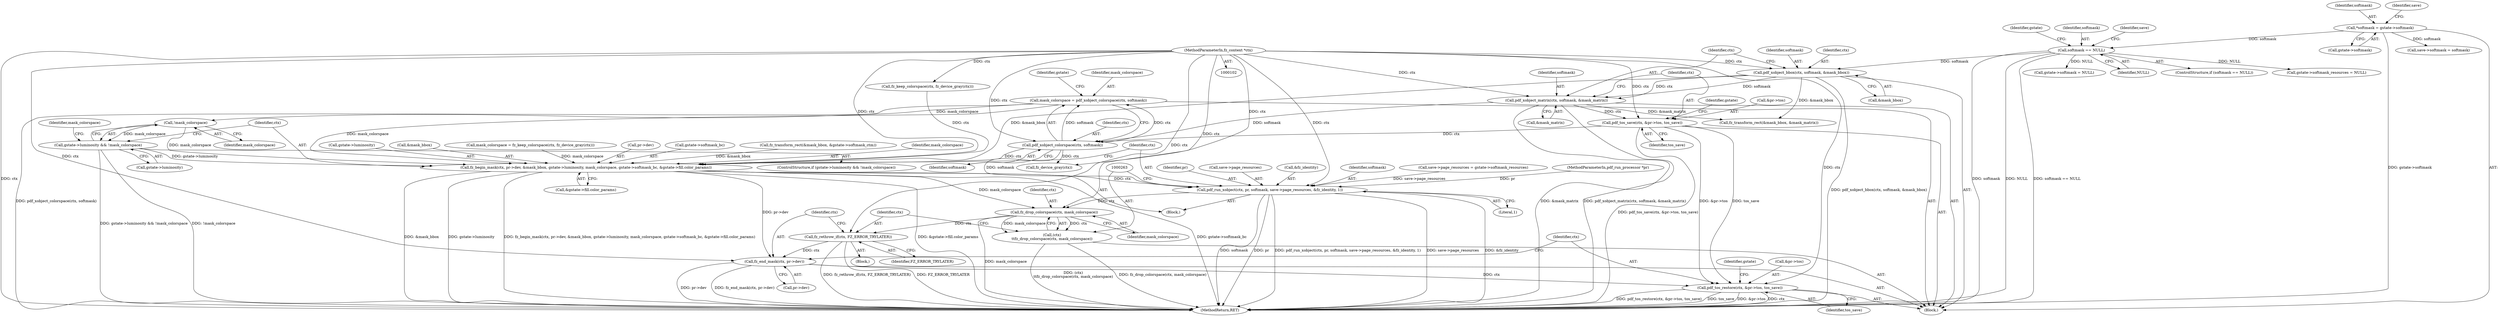 digraph "0_ghostscript_4dcc6affe04368461310a21238f7e1871a752a05@pointer" {
"1000223" [label="(Call,!mask_colorspace)"];
"1000213" [label="(Call,mask_colorspace = pdf_xobject_colorspace(ctx, softmask))"];
"1000215" [label="(Call,pdf_xobject_colorspace(ctx, softmask))"];
"1000168" [label="(Call,pdf_tos_save(ctx, &pr->tos, tos_save))"];
"1000163" [label="(Call,pdf_xobject_matrix(ctx, softmask, &mask_matrix))"];
"1000158" [label="(Call,pdf_xobject_bbox(ctx, softmask, &mask_bbox))"];
"1000103" [label="(MethodParameterIn,fz_context *ctx)"];
"1000134" [label="(Call,softmask == NULL)"];
"1000118" [label="(Call,*softmask = gstate->softmask)"];
"1000219" [label="(Call,gstate->luminosity && !mask_colorspace)"];
"1000232" [label="(Call,fz_begin_mask(ctx, pr->dev, &mask_bbox, gstate->luminosity, mask_colorspace, gstate->softmask_bc, &gstate->fill.color_params))"];
"1000252" [label="(Call,pdf_run_xobject(ctx, pr, softmask, save->page_resources, &fz_identity, 1))"];
"1000264" [label="(Call,fz_drop_colorspace(ctx, mask_colorspace))"];
"1000262" [label="(Call,(ctx)\n\t\tfz_drop_colorspace(ctx, mask_colorspace))"];
"1000268" [label="(Call,fz_rethrow_if(ctx, FZ_ERROR_TRYLATER))"];
"1000271" [label="(Call,fz_end_mask(ctx, pr->dev))"];
"1000276" [label="(Call,pdf_tos_restore(ctx, &pr->tos, tos_save))"];
"1000271" [label="(Call,fz_end_mask(ctx, pr->dev))"];
"1000174" [label="(Identifier,tos_save)"];
"1000118" [label="(Call,*softmask = gstate->softmask)"];
"1000239" [label="(Call,gstate->luminosity)"];
"1000266" [label="(Identifier,mask_colorspace)"];
"1000163" [label="(Call,pdf_xobject_matrix(ctx, softmask, &mask_matrix))"];
"1000159" [label="(Identifier,ctx)"];
"1000119" [label="(Identifier,softmask)"];
"1000103" [label="(MethodParameterIn,fz_context *ctx)"];
"1000233" [label="(Identifier,ctx)"];
"1000284" [label="(Identifier,gstate)"];
"1000139" [label="(Call,save->page_resources = gstate->softmask_resources)"];
"1000130" [label="(Identifier,save)"];
"1000226" [label="(Identifier,mask_colorspace)"];
"1000278" [label="(Call,&pr->tos)"];
"1000216" [label="(Identifier,ctx)"];
"1000177" [label="(Identifier,gstate)"];
"1000299" [label="(MethodReturn,RET)"];
"1000196" [label="(Call,gstate->softmask = NULL)"];
"1000237" [label="(Call,&mask_bbox)"];
"1000214" [label="(Identifier,mask_colorspace)"];
"1000104" [label="(MethodParameterIn,pdf_run_processor *pr)"];
"1000232" [label="(Call,fz_begin_mask(ctx, pr->dev, &mask_bbox, gstate->luminosity, mask_colorspace, gstate->softmask_bc, &gstate->fill.color_params))"];
"1000277" [label="(Identifier,ctx)"];
"1000262" [label="(Call,(ctx)\n\t\tfz_drop_colorspace(ctx, mask_colorspace))"];
"1000164" [label="(Identifier,ctx)"];
"1000225" [label="(Call,mask_colorspace = fz_keep_colorspace(ctx, fz_device_gray(ctx)))"];
"1000218" [label="(ControlStructure,if (gstate->luminosity && !mask_colorspace))"];
"1000276" [label="(Call,pdf_tos_restore(ctx, &pr->tos, tos_save))"];
"1000215" [label="(Call,pdf_xobject_colorspace(ctx, softmask))"];
"1000234" [label="(Call,pr->dev)"];
"1000254" [label="(Identifier,pr)"];
"1000128" [label="(Call,save->softmask = softmask)"];
"1000256" [label="(Call,save->page_resources)"];
"1000267" [label="(Block,)"];
"1000135" [label="(Identifier,softmask)"];
"1000270" [label="(Identifier,FZ_ERROR_TRYLATER)"];
"1000136" [label="(Identifier,NULL)"];
"1000259" [label="(Call,&fz_identity)"];
"1000223" [label="(Call,!mask_colorspace)"];
"1000231" [label="(Block,)"];
"1000170" [label="(Call,&pr->tos)"];
"1000272" [label="(Identifier,ctx)"];
"1000243" [label="(Call,gstate->softmask_bc)"];
"1000224" [label="(Identifier,mask_colorspace)"];
"1000217" [label="(Identifier,softmask)"];
"1000160" [label="(Identifier,softmask)"];
"1000134" [label="(Call,softmask == NULL)"];
"1000264" [label="(Call,fz_drop_colorspace(ctx, mask_colorspace))"];
"1000219" [label="(Call,gstate->luminosity && !mask_colorspace)"];
"1000106" [label="(Block,)"];
"1000220" [label="(Call,gstate->luminosity)"];
"1000169" [label="(Identifier,ctx)"];
"1000189" [label="(Call,fz_transform_rect(&mask_bbox, &gstate->softmask_ctm))"];
"1000161" [label="(Call,&mask_bbox)"];
"1000242" [label="(Identifier,mask_colorspace)"];
"1000158" [label="(Call,pdf_xobject_bbox(ctx, softmask, &mask_bbox))"];
"1000221" [label="(Identifier,gstate)"];
"1000227" [label="(Call,fz_keep_colorspace(ctx, fz_device_gray(ctx)))"];
"1000141" [label="(Identifier,save)"];
"1000120" [label="(Call,gstate->softmask)"];
"1000133" [label="(ControlStructure,if (softmask == NULL))"];
"1000201" [label="(Call,gstate->softmask_resources = NULL)"];
"1000168" [label="(Call,pdf_tos_save(ctx, &pr->tos, tos_save))"];
"1000269" [label="(Identifier,ctx)"];
"1000229" [label="(Call,fz_device_gray(ctx))"];
"1000213" [label="(Call,mask_colorspace = pdf_xobject_colorspace(ctx, softmask))"];
"1000166" [label="(Call,&mask_matrix)"];
"1000184" [label="(Call,fz_transform_rect(&mask_bbox, &mask_matrix))"];
"1000246" [label="(Call,&gstate->fill.color_params)"];
"1000253" [label="(Identifier,ctx)"];
"1000261" [label="(Literal,1)"];
"1000138" [label="(Identifier,gstate)"];
"1000255" [label="(Identifier,softmask)"];
"1000273" [label="(Call,pr->dev)"];
"1000165" [label="(Identifier,softmask)"];
"1000265" [label="(Identifier,ctx)"];
"1000268" [label="(Call,fz_rethrow_if(ctx, FZ_ERROR_TRYLATER))"];
"1000252" [label="(Call,pdf_run_xobject(ctx, pr, softmask, save->page_resources, &fz_identity, 1))"];
"1000282" [label="(Identifier,tos_save)"];
"1000223" -> "1000219"  [label="AST: "];
"1000223" -> "1000224"  [label="CFG: "];
"1000224" -> "1000223"  [label="AST: "];
"1000219" -> "1000223"  [label="CFG: "];
"1000223" -> "1000219"  [label="DDG: mask_colorspace"];
"1000213" -> "1000223"  [label="DDG: mask_colorspace"];
"1000223" -> "1000232"  [label="DDG: mask_colorspace"];
"1000213" -> "1000106"  [label="AST: "];
"1000213" -> "1000215"  [label="CFG: "];
"1000214" -> "1000213"  [label="AST: "];
"1000215" -> "1000213"  [label="AST: "];
"1000221" -> "1000213"  [label="CFG: "];
"1000213" -> "1000299"  [label="DDG: pdf_xobject_colorspace(ctx, softmask)"];
"1000215" -> "1000213"  [label="DDG: ctx"];
"1000215" -> "1000213"  [label="DDG: softmask"];
"1000213" -> "1000232"  [label="DDG: mask_colorspace"];
"1000215" -> "1000217"  [label="CFG: "];
"1000216" -> "1000215"  [label="AST: "];
"1000217" -> "1000215"  [label="AST: "];
"1000168" -> "1000215"  [label="DDG: ctx"];
"1000103" -> "1000215"  [label="DDG: ctx"];
"1000163" -> "1000215"  [label="DDG: softmask"];
"1000215" -> "1000229"  [label="DDG: ctx"];
"1000215" -> "1000232"  [label="DDG: ctx"];
"1000215" -> "1000252"  [label="DDG: softmask"];
"1000168" -> "1000106"  [label="AST: "];
"1000168" -> "1000174"  [label="CFG: "];
"1000169" -> "1000168"  [label="AST: "];
"1000170" -> "1000168"  [label="AST: "];
"1000174" -> "1000168"  [label="AST: "];
"1000177" -> "1000168"  [label="CFG: "];
"1000168" -> "1000299"  [label="DDG: pdf_tos_save(ctx, &pr->tos, tos_save)"];
"1000163" -> "1000168"  [label="DDG: ctx"];
"1000103" -> "1000168"  [label="DDG: ctx"];
"1000168" -> "1000276"  [label="DDG: &pr->tos"];
"1000168" -> "1000276"  [label="DDG: tos_save"];
"1000163" -> "1000106"  [label="AST: "];
"1000163" -> "1000166"  [label="CFG: "];
"1000164" -> "1000163"  [label="AST: "];
"1000165" -> "1000163"  [label="AST: "];
"1000166" -> "1000163"  [label="AST: "];
"1000169" -> "1000163"  [label="CFG: "];
"1000163" -> "1000299"  [label="DDG: &mask_matrix"];
"1000163" -> "1000299"  [label="DDG: pdf_xobject_matrix(ctx, softmask, &mask_matrix)"];
"1000158" -> "1000163"  [label="DDG: ctx"];
"1000158" -> "1000163"  [label="DDG: softmask"];
"1000103" -> "1000163"  [label="DDG: ctx"];
"1000163" -> "1000184"  [label="DDG: &mask_matrix"];
"1000158" -> "1000106"  [label="AST: "];
"1000158" -> "1000161"  [label="CFG: "];
"1000159" -> "1000158"  [label="AST: "];
"1000160" -> "1000158"  [label="AST: "];
"1000161" -> "1000158"  [label="AST: "];
"1000164" -> "1000158"  [label="CFG: "];
"1000158" -> "1000299"  [label="DDG: pdf_xobject_bbox(ctx, softmask, &mask_bbox)"];
"1000103" -> "1000158"  [label="DDG: ctx"];
"1000134" -> "1000158"  [label="DDG: softmask"];
"1000158" -> "1000184"  [label="DDG: &mask_bbox"];
"1000158" -> "1000232"  [label="DDG: &mask_bbox"];
"1000103" -> "1000102"  [label="AST: "];
"1000103" -> "1000299"  [label="DDG: ctx"];
"1000103" -> "1000227"  [label="DDG: ctx"];
"1000103" -> "1000229"  [label="DDG: ctx"];
"1000103" -> "1000232"  [label="DDG: ctx"];
"1000103" -> "1000252"  [label="DDG: ctx"];
"1000103" -> "1000264"  [label="DDG: ctx"];
"1000103" -> "1000268"  [label="DDG: ctx"];
"1000103" -> "1000271"  [label="DDG: ctx"];
"1000103" -> "1000276"  [label="DDG: ctx"];
"1000134" -> "1000133"  [label="AST: "];
"1000134" -> "1000136"  [label="CFG: "];
"1000135" -> "1000134"  [label="AST: "];
"1000136" -> "1000134"  [label="AST: "];
"1000138" -> "1000134"  [label="CFG: "];
"1000141" -> "1000134"  [label="CFG: "];
"1000134" -> "1000299"  [label="DDG: softmask == NULL"];
"1000134" -> "1000299"  [label="DDG: softmask"];
"1000134" -> "1000299"  [label="DDG: NULL"];
"1000118" -> "1000134"  [label="DDG: softmask"];
"1000134" -> "1000196"  [label="DDG: NULL"];
"1000134" -> "1000201"  [label="DDG: NULL"];
"1000118" -> "1000106"  [label="AST: "];
"1000118" -> "1000120"  [label="CFG: "];
"1000119" -> "1000118"  [label="AST: "];
"1000120" -> "1000118"  [label="AST: "];
"1000130" -> "1000118"  [label="CFG: "];
"1000118" -> "1000299"  [label="DDG: gstate->softmask"];
"1000118" -> "1000128"  [label="DDG: softmask"];
"1000219" -> "1000218"  [label="AST: "];
"1000219" -> "1000220"  [label="CFG: "];
"1000220" -> "1000219"  [label="AST: "];
"1000226" -> "1000219"  [label="CFG: "];
"1000233" -> "1000219"  [label="CFG: "];
"1000219" -> "1000299"  [label="DDG: !mask_colorspace"];
"1000219" -> "1000299"  [label="DDG: gstate->luminosity && !mask_colorspace"];
"1000219" -> "1000232"  [label="DDG: gstate->luminosity"];
"1000232" -> "1000231"  [label="AST: "];
"1000232" -> "1000246"  [label="CFG: "];
"1000233" -> "1000232"  [label="AST: "];
"1000234" -> "1000232"  [label="AST: "];
"1000237" -> "1000232"  [label="AST: "];
"1000239" -> "1000232"  [label="AST: "];
"1000242" -> "1000232"  [label="AST: "];
"1000243" -> "1000232"  [label="AST: "];
"1000246" -> "1000232"  [label="AST: "];
"1000253" -> "1000232"  [label="CFG: "];
"1000232" -> "1000299"  [label="DDG: &mask_bbox"];
"1000232" -> "1000299"  [label="DDG: gstate->luminosity"];
"1000232" -> "1000299"  [label="DDG: fz_begin_mask(ctx, pr->dev, &mask_bbox, gstate->luminosity, mask_colorspace, gstate->softmask_bc, &gstate->fill.color_params)"];
"1000232" -> "1000299"  [label="DDG: &gstate->fill.color_params"];
"1000232" -> "1000299"  [label="DDG: gstate->softmask_bc"];
"1000227" -> "1000232"  [label="DDG: ctx"];
"1000189" -> "1000232"  [label="DDG: &mask_bbox"];
"1000225" -> "1000232"  [label="DDG: mask_colorspace"];
"1000232" -> "1000252"  [label="DDG: ctx"];
"1000232" -> "1000264"  [label="DDG: mask_colorspace"];
"1000232" -> "1000271"  [label="DDG: pr->dev"];
"1000252" -> "1000231"  [label="AST: "];
"1000252" -> "1000261"  [label="CFG: "];
"1000253" -> "1000252"  [label="AST: "];
"1000254" -> "1000252"  [label="AST: "];
"1000255" -> "1000252"  [label="AST: "];
"1000256" -> "1000252"  [label="AST: "];
"1000259" -> "1000252"  [label="AST: "];
"1000261" -> "1000252"  [label="AST: "];
"1000263" -> "1000252"  [label="CFG: "];
"1000252" -> "1000299"  [label="DDG: &fz_identity"];
"1000252" -> "1000299"  [label="DDG: softmask"];
"1000252" -> "1000299"  [label="DDG: pr"];
"1000252" -> "1000299"  [label="DDG: pdf_run_xobject(ctx, pr, softmask, save->page_resources, &fz_identity, 1)"];
"1000252" -> "1000299"  [label="DDG: save->page_resources"];
"1000104" -> "1000252"  [label="DDG: pr"];
"1000139" -> "1000252"  [label="DDG: save->page_resources"];
"1000252" -> "1000264"  [label="DDG: ctx"];
"1000264" -> "1000262"  [label="AST: "];
"1000264" -> "1000266"  [label="CFG: "];
"1000265" -> "1000264"  [label="AST: "];
"1000266" -> "1000264"  [label="AST: "];
"1000262" -> "1000264"  [label="CFG: "];
"1000264" -> "1000299"  [label="DDG: mask_colorspace"];
"1000264" -> "1000262"  [label="DDG: ctx"];
"1000264" -> "1000262"  [label="DDG: mask_colorspace"];
"1000264" -> "1000268"  [label="DDG: ctx"];
"1000262" -> "1000106"  [label="AST: "];
"1000263" -> "1000262"  [label="AST: "];
"1000269" -> "1000262"  [label="CFG: "];
"1000262" -> "1000299"  [label="DDG: (ctx)\n\t\tfz_drop_colorspace(ctx, mask_colorspace)"];
"1000262" -> "1000299"  [label="DDG: fz_drop_colorspace(ctx, mask_colorspace)"];
"1000268" -> "1000267"  [label="AST: "];
"1000268" -> "1000270"  [label="CFG: "];
"1000269" -> "1000268"  [label="AST: "];
"1000270" -> "1000268"  [label="AST: "];
"1000272" -> "1000268"  [label="CFG: "];
"1000268" -> "1000299"  [label="DDG: fz_rethrow_if(ctx, FZ_ERROR_TRYLATER)"];
"1000268" -> "1000299"  [label="DDG: FZ_ERROR_TRYLATER"];
"1000268" -> "1000271"  [label="DDG: ctx"];
"1000271" -> "1000106"  [label="AST: "];
"1000271" -> "1000273"  [label="CFG: "];
"1000272" -> "1000271"  [label="AST: "];
"1000273" -> "1000271"  [label="AST: "];
"1000277" -> "1000271"  [label="CFG: "];
"1000271" -> "1000299"  [label="DDG: pr->dev"];
"1000271" -> "1000299"  [label="DDG: fz_end_mask(ctx, pr->dev)"];
"1000271" -> "1000276"  [label="DDG: ctx"];
"1000276" -> "1000106"  [label="AST: "];
"1000276" -> "1000282"  [label="CFG: "];
"1000277" -> "1000276"  [label="AST: "];
"1000278" -> "1000276"  [label="AST: "];
"1000282" -> "1000276"  [label="AST: "];
"1000284" -> "1000276"  [label="CFG: "];
"1000276" -> "1000299"  [label="DDG: pdf_tos_restore(ctx, &pr->tos, tos_save)"];
"1000276" -> "1000299"  [label="DDG: tos_save"];
"1000276" -> "1000299"  [label="DDG: &pr->tos"];
"1000276" -> "1000299"  [label="DDG: ctx"];
}
